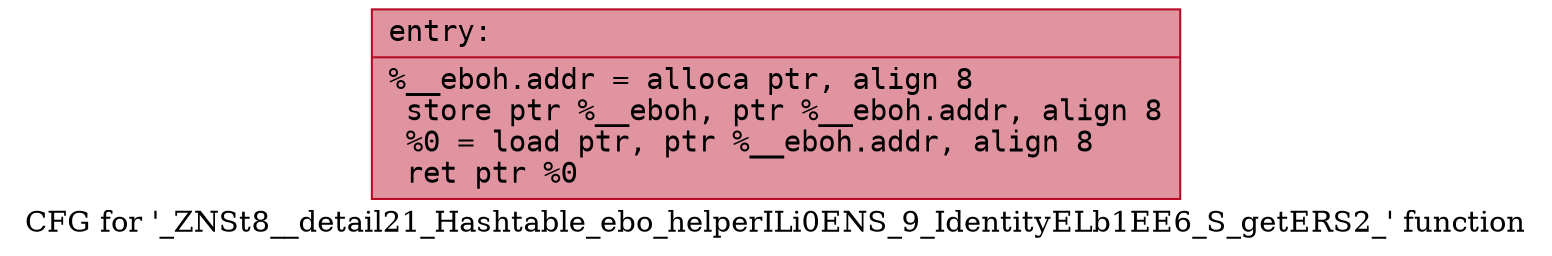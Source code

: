 digraph "CFG for '_ZNSt8__detail21_Hashtable_ebo_helperILi0ENS_9_IdentityELb1EE6_S_getERS2_' function" {
	label="CFG for '_ZNSt8__detail21_Hashtable_ebo_helperILi0ENS_9_IdentityELb1EE6_S_getERS2_' function";

	Node0x55c7e09d8900 [shape=record,color="#b70d28ff", style=filled, fillcolor="#b70d2870" fontname="Courier",label="{entry:\l|  %__eboh.addr = alloca ptr, align 8\l  store ptr %__eboh, ptr %__eboh.addr, align 8\l  %0 = load ptr, ptr %__eboh.addr, align 8\l  ret ptr %0\l}"];
}
